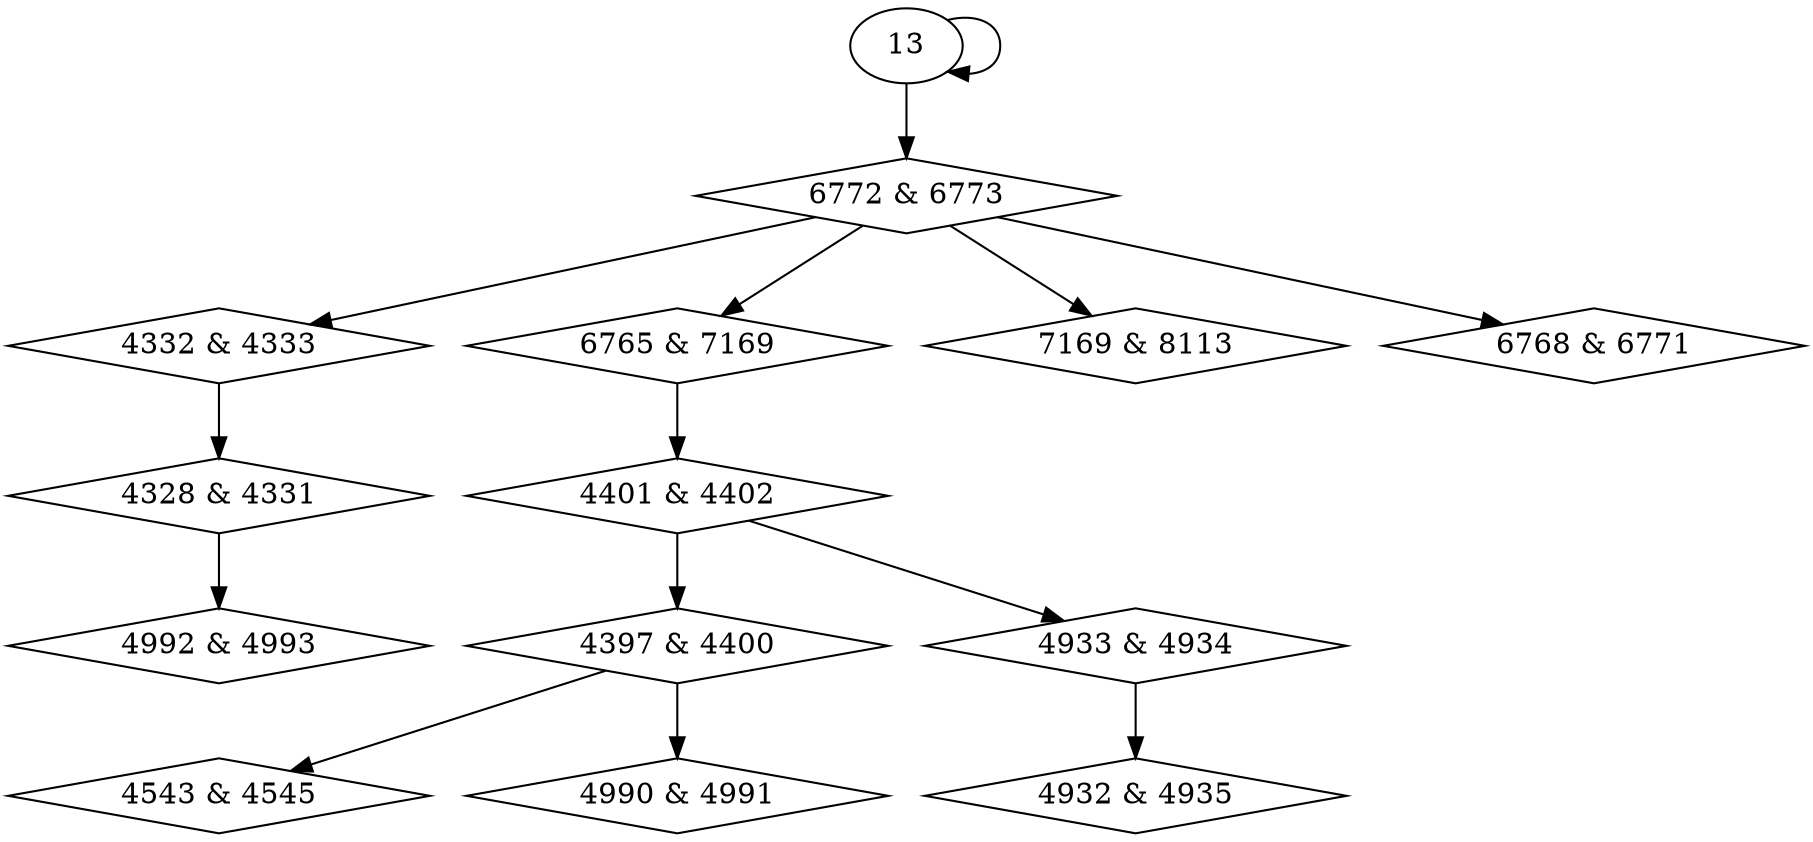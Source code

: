 digraph {
0 [label = "4328 & 4331", shape = diamond];
1 [label = "4332 & 4333", shape = diamond];
2 [label = "4397 & 4400", shape = diamond];
3 [label = "4401 & 4402", shape = diamond];
4 [label = "4543 & 4545", shape = diamond];
5 [label = "4932 & 4935", shape = diamond];
6 [label = "4933 & 4934", shape = diamond];
7 [label = "4990 & 4991", shape = diamond];
8 [label = "4992 & 4993", shape = diamond];
9 [label = "6765 & 7169", shape = diamond];
10 [label = "7169 & 8113", shape = diamond];
11 [label = "6768 & 6771", shape = diamond];
12 [label = "6772 & 6773", shape = diamond];
1 -> 0;
12 -> 1;
3 -> 2;
9 -> 3;
2 -> 4;
6 -> 5;
3 -> 6;
2 -> 7;
0 -> 8;
12 -> 9;
12 -> 10;
12 -> 11;
13 -> 12;
13 -> 13;
}
